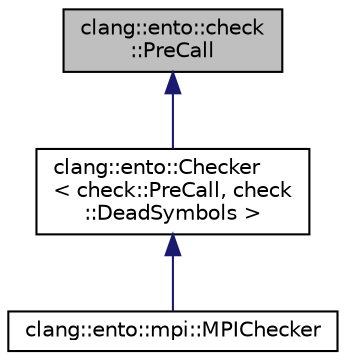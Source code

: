 digraph "clang::ento::check::PreCall"
{
 // LATEX_PDF_SIZE
  bgcolor="transparent";
  edge [fontname="Helvetica",fontsize="10",labelfontname="Helvetica",labelfontsize="10"];
  node [fontname="Helvetica",fontsize="10",shape=record];
  Node1 [label="clang::ento::check\l::PreCall",height=0.2,width=0.4,color="black", fillcolor="grey75", style="filled", fontcolor="black",tooltip=" "];
  Node1 -> Node2 [dir="back",color="midnightblue",fontsize="10",style="solid",fontname="Helvetica"];
  Node2 [label="clang::ento::Checker\l\< check::PreCall, check\l::DeadSymbols \>",height=0.2,width=0.4,color="black",URL="$classclang_1_1ento_1_1Checker.html",tooltip=" "];
  Node2 -> Node3 [dir="back",color="midnightblue",fontsize="10",style="solid",fontname="Helvetica"];
  Node3 [label="clang::ento::mpi::MPIChecker",height=0.2,width=0.4,color="black",URL="$classclang_1_1ento_1_1mpi_1_1MPIChecker.html",tooltip=" "];
}

